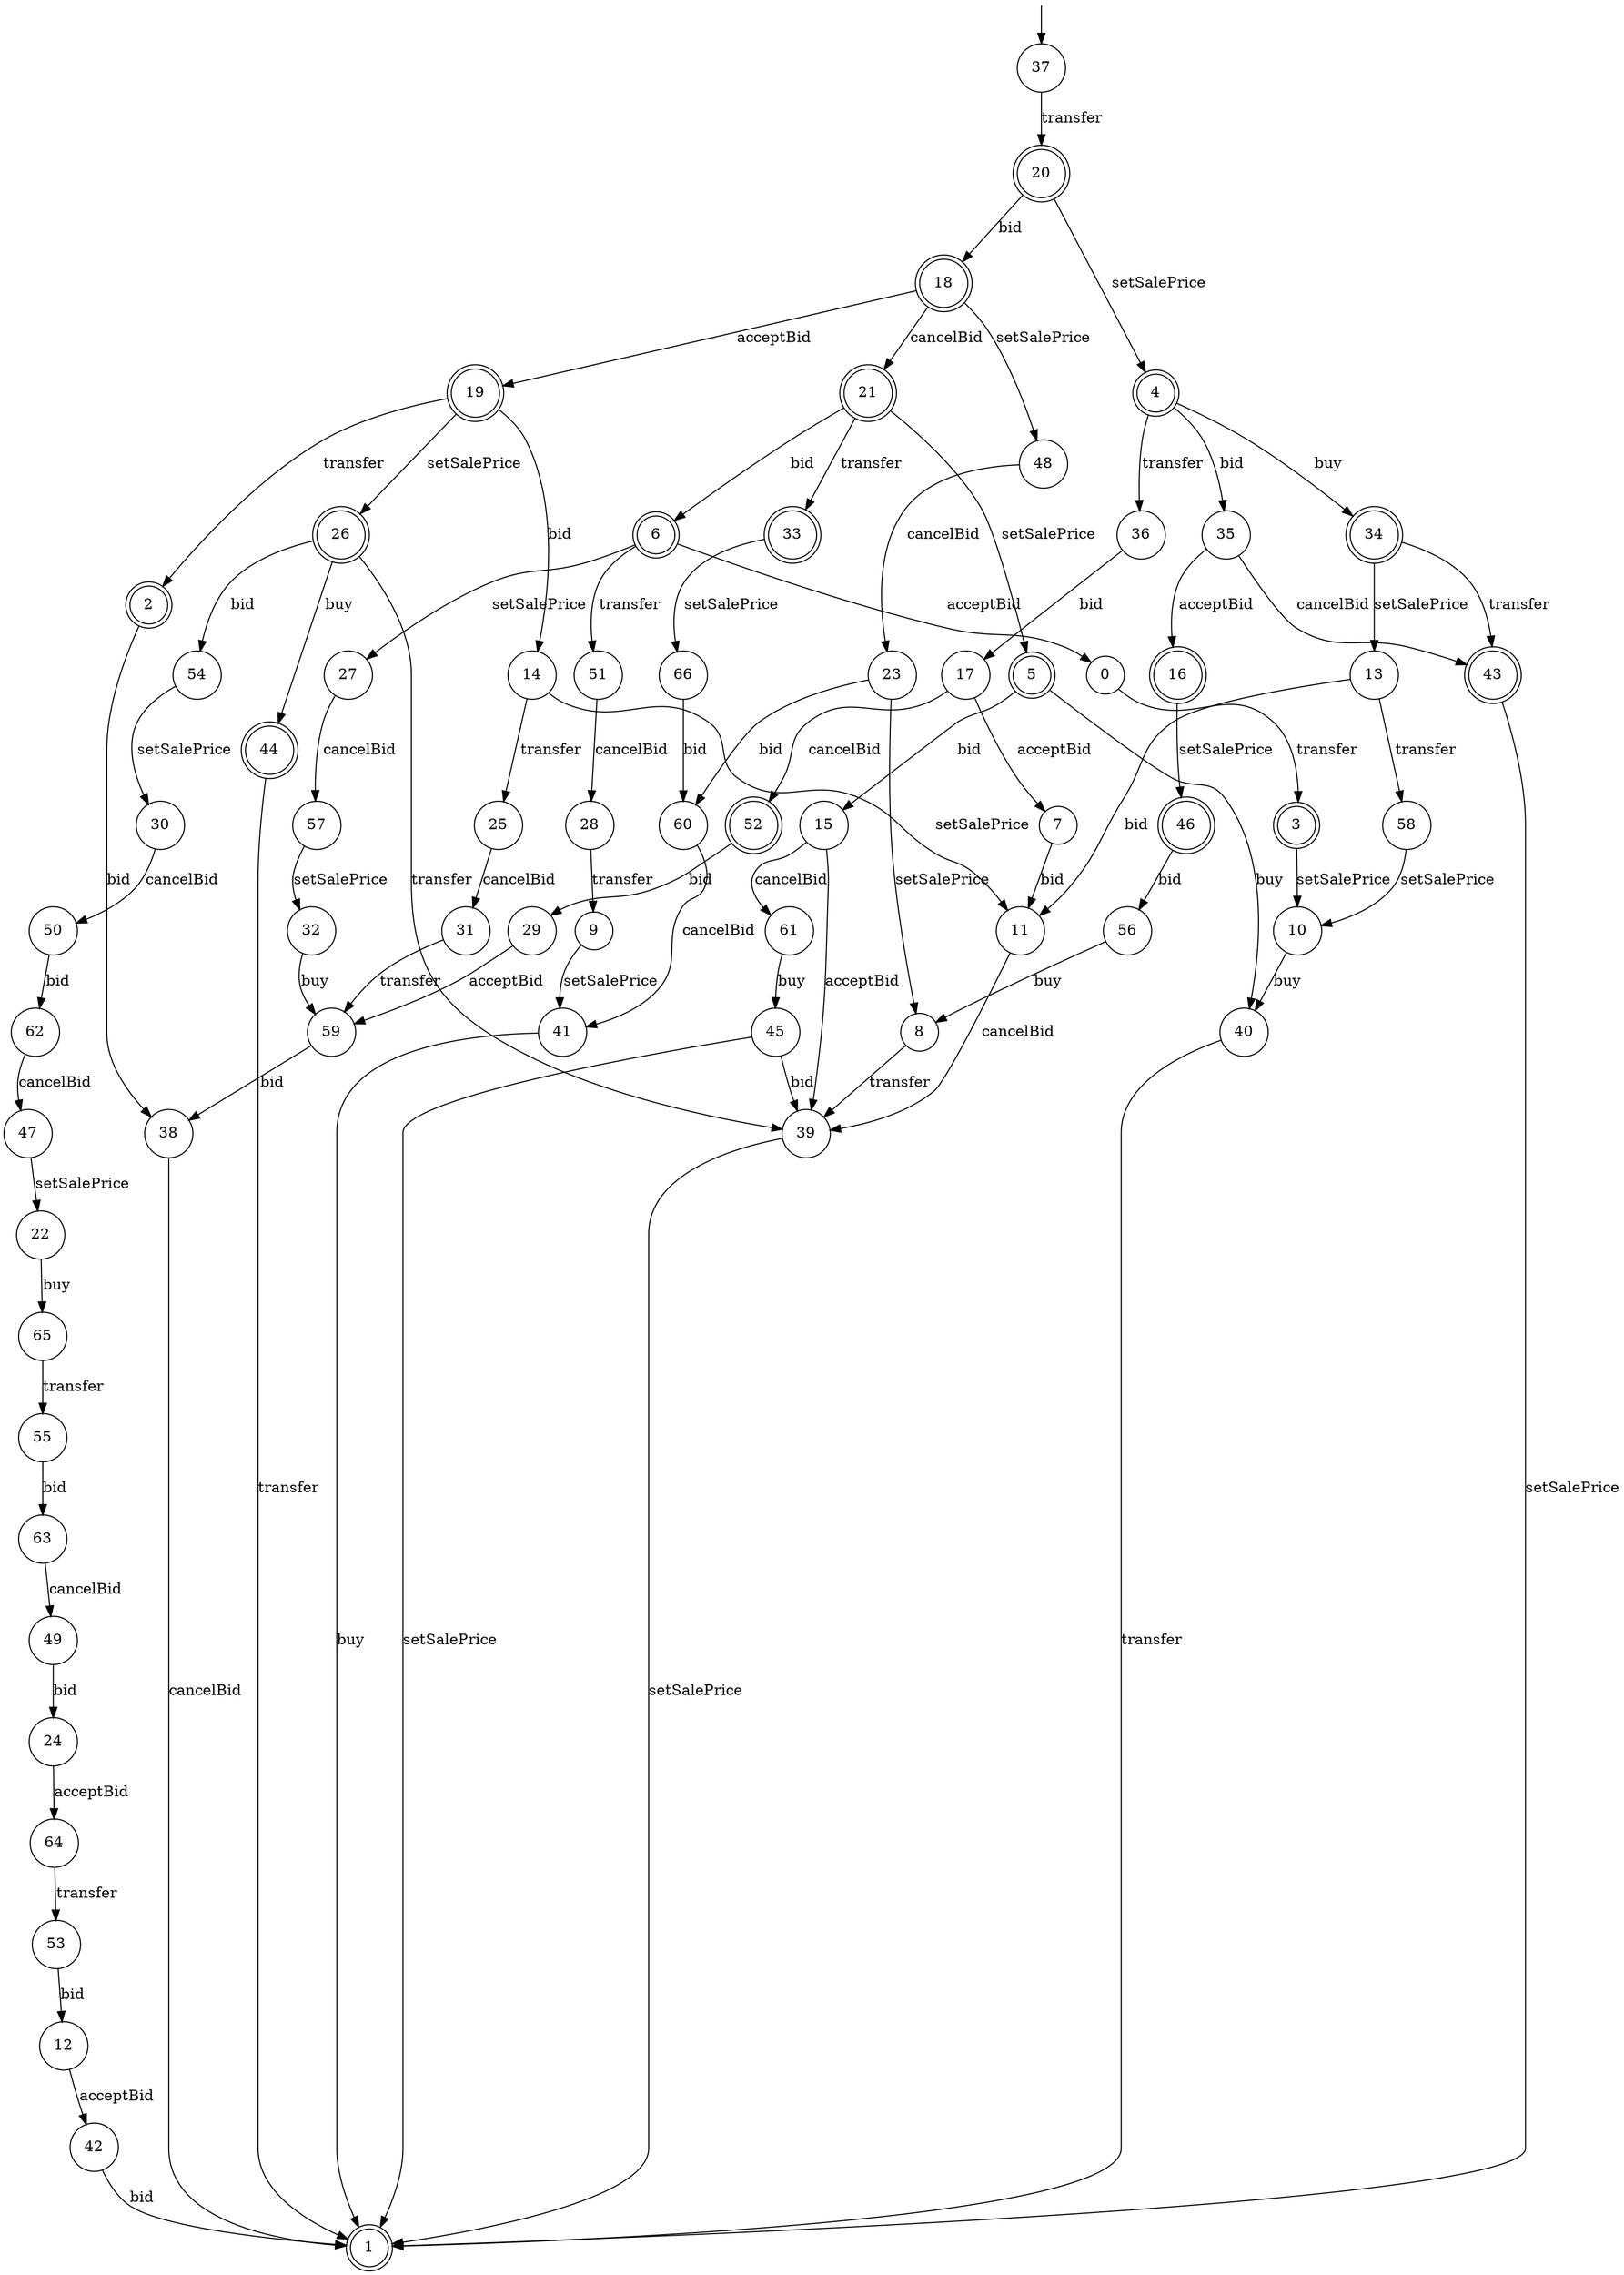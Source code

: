 digraph g {

	s0 [shape="circle" label="0"];
	s1 [shape="doublecircle" label="1"];
	s2 [shape="doublecircle" label="2"];
	s3 [shape="doublecircle" label="3"];
	s4 [shape="doublecircle" label="4"];
	s5 [shape="doublecircle" label="5"];
	s6 [shape="doublecircle" label="6"];
	s7 [shape="circle" label="7"];
	s8 [shape="circle" label="8"];
	s9 [shape="circle" label="9"];
	s10 [shape="circle" label="10"];
	s11 [shape="circle" label="11"];
	s12 [shape="circle" label="12"];
	s13 [shape="circle" label="13"];
	s14 [shape="circle" label="14"];
	s15 [shape="circle" label="15"];
	s16 [shape="doublecircle" label="16"];
	s17 [shape="circle" label="17"];
	s18 [shape="doublecircle" label="18"];
	s19 [shape="doublecircle" label="19"];
	s20 [shape="doublecircle" label="20"];
	s21 [shape="doublecircle" label="21"];
	s22 [shape="circle" label="22"];
	s23 [shape="circle" label="23"];
	s24 [shape="circle" label="24"];
	s25 [shape="circle" label="25"];
	s26 [shape="doublecircle" label="26"];
	s27 [shape="circle" label="27"];
	s28 [shape="circle" label="28"];
	s29 [shape="circle" label="29"];
	s30 [shape="circle" label="30"];
	s31 [shape="circle" label="31"];
	s32 [shape="circle" label="32"];
	s33 [shape="doublecircle" label="33"];
	s34 [shape="doublecircle" label="34"];
	s35 [shape="circle" label="35"];
	s36 [shape="circle" label="36"];
	s37 [shape="circle" label="37"];
	s38 [shape="circle" label="38"];
	s39 [shape="circle" label="39"];
	s40 [shape="circle" label="40"];
	s41 [shape="circle" label="41"];
	s42 [shape="circle" label="42"];
	s43 [shape="doublecircle" label="43"];
	s44 [shape="doublecircle" label="44"];
	s45 [shape="circle" label="45"];
	s46 [shape="doublecircle" label="46"];
	s47 [shape="circle" label="47"];
	s48 [shape="circle" label="48"];
	s49 [shape="circle" label="49"];
	s50 [shape="circle" label="50"];
	s51 [shape="circle" label="51"];
	s52 [shape="doublecircle" label="52"];
	s53 [shape="circle" label="53"];
	s54 [shape="circle" label="54"];
	s55 [shape="circle" label="55"];
	s56 [shape="circle" label="56"];
	s57 [shape="circle" label="57"];
	s58 [shape="circle" label="58"];
	s59 [shape="circle" label="59"];
	s60 [shape="circle" label="60"];
	s61 [shape="circle" label="61"];
	s62 [shape="circle" label="62"];
	s63 [shape="circle" label="63"];
	s64 [shape="circle" label="64"];
	s65 [shape="circle" label="65"];
	s66 [shape="circle" label="66"];
	s0 -> s3 [label="transfer"];
	s2 -> s38 [label="bid"];
	s3 -> s10 [label="setSalePrice"];
	s4 -> s35 [label="bid"];
	s4 -> s34 [label="buy"];
	s4 -> s36 [label="transfer"];
	s5 -> s15 [label="bid"];
	s5 -> s40 [label="buy"];
	s6 -> s27 [label="setSalePrice"];
	s6 -> s0 [label="acceptBid"];
	s6 -> s51 [label="transfer"];
	s7 -> s11 [label="bid"];
	s8 -> s39 [label="transfer"];
	s9 -> s41 [label="setSalePrice"];
	s10 -> s40 [label="buy"];
	s11 -> s39 [label="cancelBid"];
	s12 -> s42 [label="acceptBid"];
	s13 -> s11 [label="bid"];
	s13 -> s58 [label="transfer"];
	s14 -> s11 [label="setSalePrice"];
	s14 -> s25 [label="transfer"];
	s15 -> s39 [label="acceptBid"];
	s15 -> s61 [label="cancelBid"];
	s16 -> s46 [label="setSalePrice"];
	s17 -> s7 [label="acceptBid"];
	s17 -> s52 [label="cancelBid"];
	s18 -> s48 [label="setSalePrice"];
	s18 -> s19 [label="acceptBid"];
	s18 -> s21 [label="cancelBid"];
	s19 -> s26 [label="setSalePrice"];
	s19 -> s14 [label="bid"];
	s19 -> s2 [label="transfer"];
	s20 -> s4 [label="setSalePrice"];
	s20 -> s18 [label="bid"];
	s21 -> s5 [label="setSalePrice"];
	s21 -> s6 [label="bid"];
	s21 -> s33 [label="transfer"];
	s22 -> s65 [label="buy"];
	s23 -> s8 [label="setSalePrice"];
	s23 -> s60 [label="bid"];
	s24 -> s64 [label="acceptBid"];
	s25 -> s31 [label="cancelBid"];
	s26 -> s54 [label="bid"];
	s26 -> s44 [label="buy"];
	s26 -> s39 [label="transfer"];
	s27 -> s57 [label="cancelBid"];
	s28 -> s9 [label="transfer"];
	s29 -> s59 [label="acceptBid"];
	s30 -> s50 [label="cancelBid"];
	s31 -> s59 [label="transfer"];
	s32 -> s59 [label="buy"];
	s33 -> s66 [label="setSalePrice"];
	s34 -> s13 [label="setSalePrice"];
	s34 -> s43 [label="transfer"];
	s35 -> s16 [label="acceptBid"];
	s35 -> s43 [label="cancelBid"];
	s36 -> s17 [label="bid"];
	s37 -> s20 [label="transfer"];
	s38 -> s1 [label="cancelBid"];
	s39 -> s1 [label="setSalePrice"];
	s40 -> s1 [label="transfer"];
	s41 -> s1 [label="buy"];
	s42 -> s1 [label="bid"];
	s43 -> s1 [label="setSalePrice"];
	s44 -> s1 [label="transfer"];
	s45 -> s1 [label="setSalePrice"];
	s45 -> s39 [label="bid"];
	s46 -> s56 [label="bid"];
	s47 -> s22 [label="setSalePrice"];
	s48 -> s23 [label="cancelBid"];
	s49 -> s24 [label="bid"];
	s50 -> s62 [label="bid"];
	s51 -> s28 [label="cancelBid"];
	s52 -> s29 [label="bid"];
	s53 -> s12 [label="bid"];
	s54 -> s30 [label="setSalePrice"];
	s55 -> s63 [label="bid"];
	s56 -> s8 [label="buy"];
	s57 -> s32 [label="setSalePrice"];
	s58 -> s10 [label="setSalePrice"];
	s59 -> s38 [label="bid"];
	s60 -> s41 [label="cancelBid"];
	s61 -> s45 [label="buy"];
	s62 -> s47 [label="cancelBid"];
	s63 -> s49 [label="cancelBid"];
	s64 -> s53 [label="transfer"];
	s65 -> s55 [label="transfer"];
	s66 -> s60 [label="bid"];

__start0 [label="" shape="none" width="0" height="0"];
__start0 -> s37;

}
